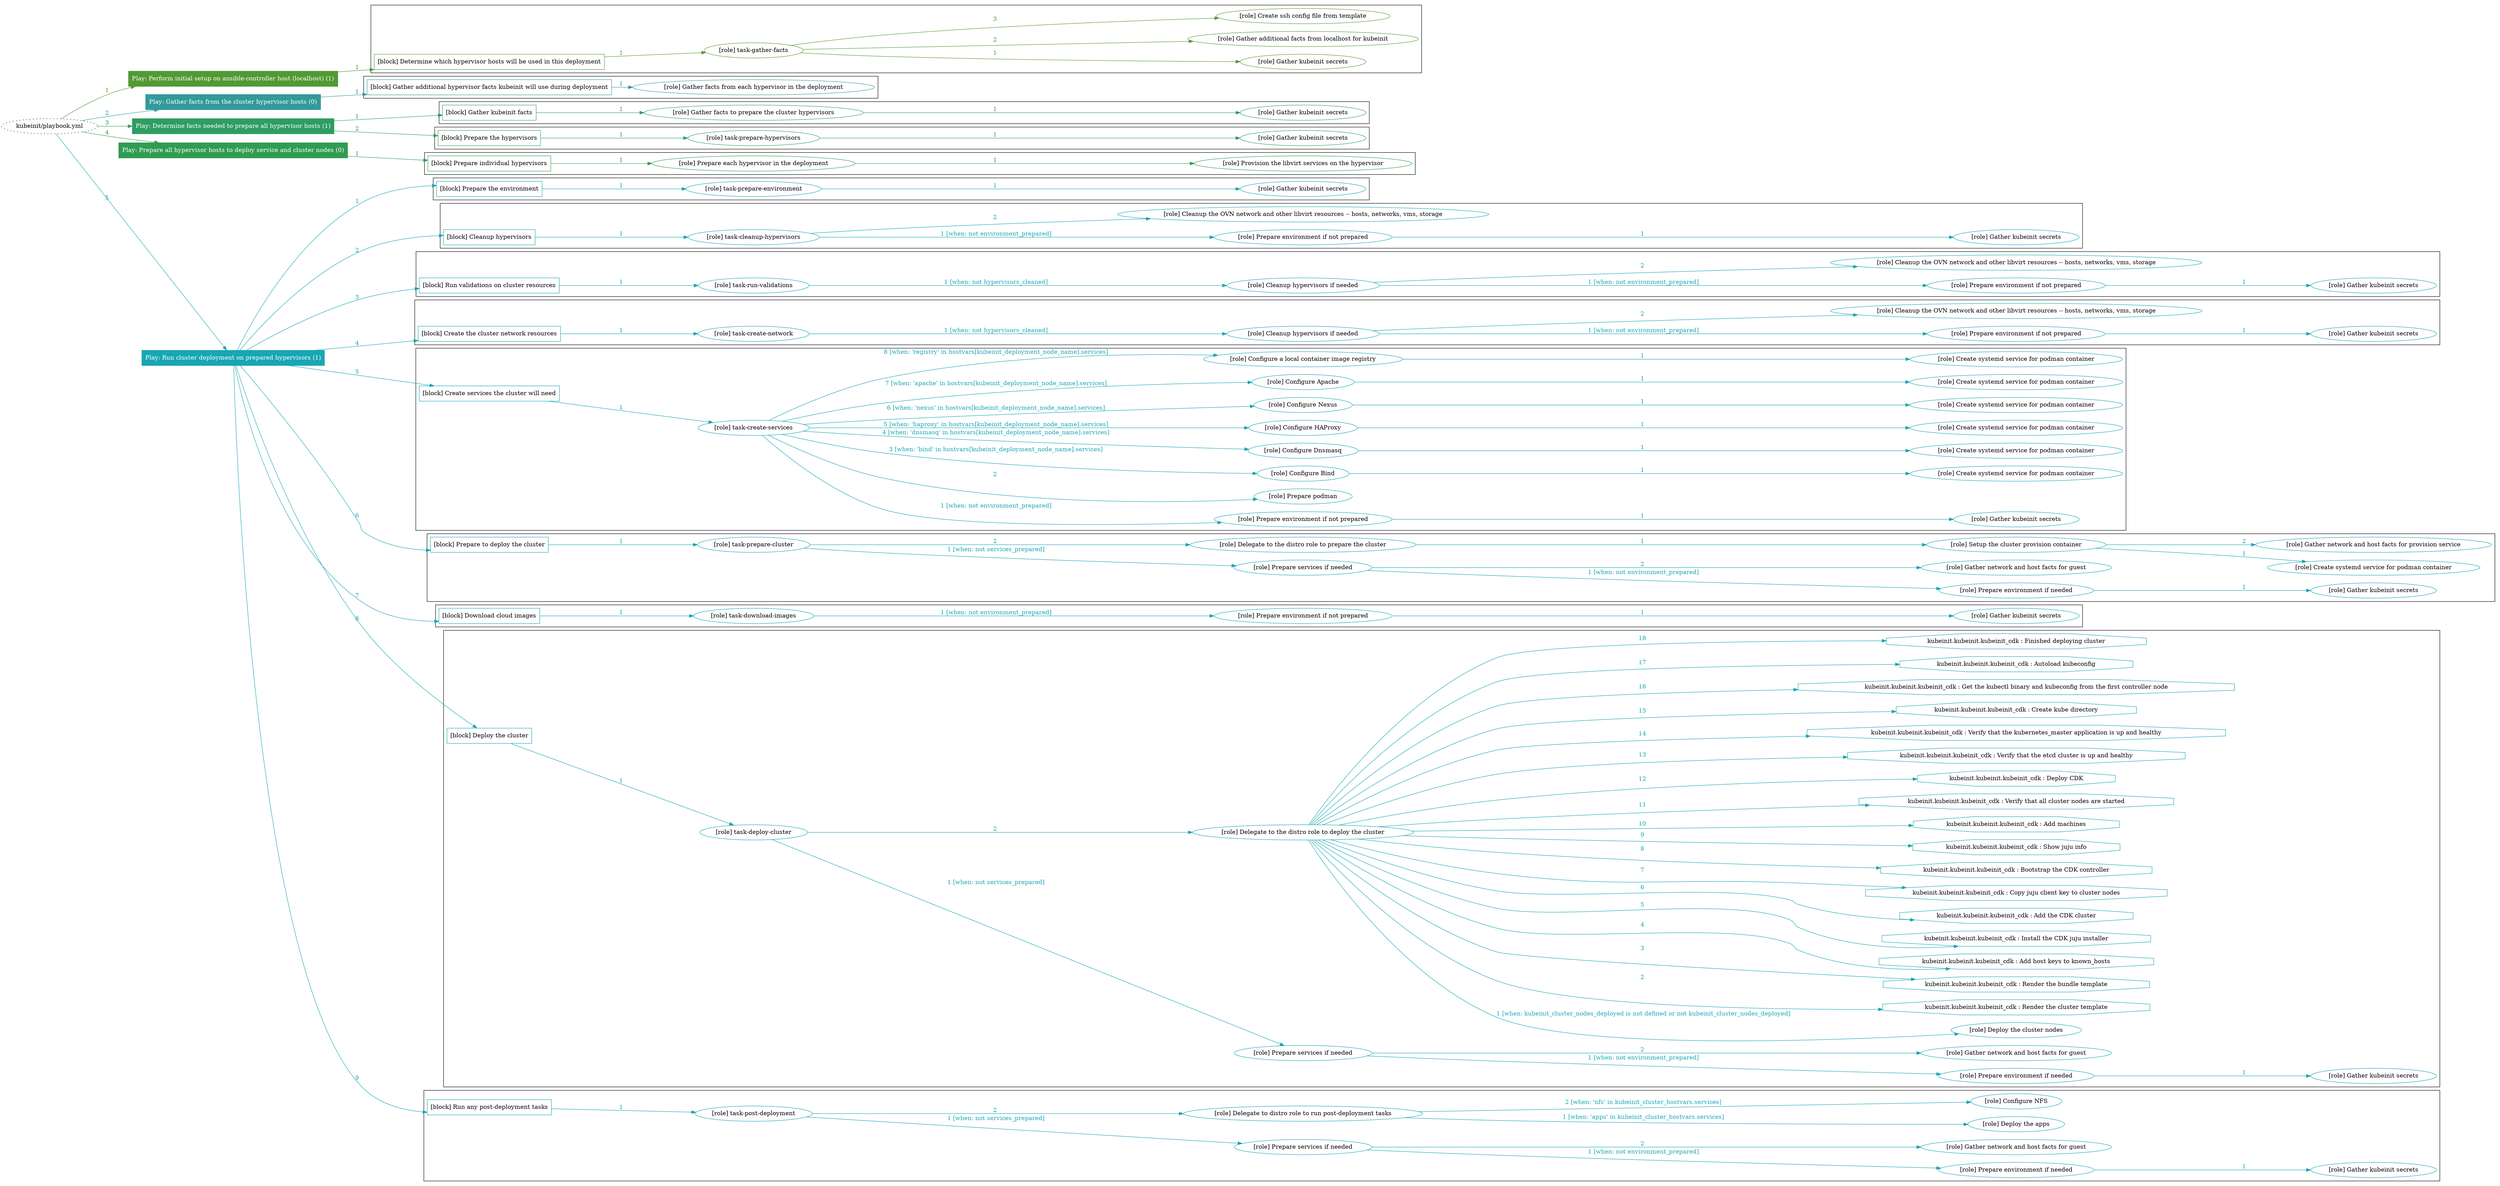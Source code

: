 digraph {
	graph [concentrate=true ordering=in rankdir=LR ratio=fill]
	edge [esep=5 sep=10]
	"kubeinit/playbook.yml" [URL="/home/runner/work/kubeinit/kubeinit/kubeinit/playbook.yml" id=playbook_69eaad32 style=dotted]
	"kubeinit/playbook.yml" -> play_c35897c6 [label="1 " color="#529933" fontcolor="#529933" id=edge_9d0dd7ba labeltooltip="1 " tooltip="1 "]
	subgraph "Play: Perform initial setup on ansible-controller host (localhost) (1)" {
		play_c35897c6 [label="Play: Perform initial setup on ansible-controller host (localhost) (1)" URL="/home/runner/work/kubeinit/kubeinit/kubeinit/playbook.yml" color="#529933" fontcolor="#ffffff" id=play_c35897c6 shape=box style=filled tooltip=localhost]
		play_c35897c6 -> block_ab6e4191 [label=1 color="#529933" fontcolor="#529933" id=edge_e5475ba6 labeltooltip=1 tooltip=1]
		subgraph cluster_block_ab6e4191 {
			block_ab6e4191 [label="[block] Determine which hypervisor hosts will be used in this deployment" URL="/home/runner/work/kubeinit/kubeinit/kubeinit/playbook.yml" color="#529933" id=block_ab6e4191 labeltooltip="Determine which hypervisor hosts will be used in this deployment" shape=box tooltip="Determine which hypervisor hosts will be used in this deployment"]
			block_ab6e4191 -> role_8f5fdcb6 [label="1 " color="#529933" fontcolor="#529933" id=edge_22faaae3 labeltooltip="1 " tooltip="1 "]
			subgraph "task-gather-facts" {
				role_8f5fdcb6 [label="[role] task-gather-facts" URL="/home/runner/work/kubeinit/kubeinit/kubeinit/playbook.yml" color="#529933" id=role_8f5fdcb6 tooltip="task-gather-facts"]
				role_8f5fdcb6 -> role_d6d07a34 [label="1 " color="#529933" fontcolor="#529933" id=edge_2dfb2183 labeltooltip="1 " tooltip="1 "]
				subgraph "Gather kubeinit secrets" {
					role_d6d07a34 [label="[role] Gather kubeinit secrets" URL="/home/runner/.ansible/collections/ansible_collections/kubeinit/kubeinit/roles/kubeinit_prepare/tasks/build_hypervisors_group.yml" color="#529933" id=role_d6d07a34 tooltip="Gather kubeinit secrets"]
				}
				role_8f5fdcb6 -> role_cac7bf74 [label="2 " color="#529933" fontcolor="#529933" id=edge_0faeb92f labeltooltip="2 " tooltip="2 "]
				subgraph "Gather additional facts from localhost for kubeinit" {
					role_cac7bf74 [label="[role] Gather additional facts from localhost for kubeinit" URL="/home/runner/.ansible/collections/ansible_collections/kubeinit/kubeinit/roles/kubeinit_prepare/tasks/build_hypervisors_group.yml" color="#529933" id=role_cac7bf74 tooltip="Gather additional facts from localhost for kubeinit"]
				}
				role_8f5fdcb6 -> role_bc47db5c [label="3 " color="#529933" fontcolor="#529933" id=edge_b5b5a6d5 labeltooltip="3 " tooltip="3 "]
				subgraph "Create ssh config file from template" {
					role_bc47db5c [label="[role] Create ssh config file from template" URL="/home/runner/.ansible/collections/ansible_collections/kubeinit/kubeinit/roles/kubeinit_prepare/tasks/build_hypervisors_group.yml" color="#529933" id=role_bc47db5c tooltip="Create ssh config file from template"]
				}
			}
		}
	}
	"kubeinit/playbook.yml" -> play_d8bf29c3 [label="2 " color="#339999" fontcolor="#339999" id=edge_d4449bba labeltooltip="2 " tooltip="2 "]
	subgraph "Play: Gather facts from the cluster hypervisor hosts (0)" {
		play_d8bf29c3 [label="Play: Gather facts from the cluster hypervisor hosts (0)" URL="/home/runner/work/kubeinit/kubeinit/kubeinit/playbook.yml" color="#339999" fontcolor="#ffffff" id=play_d8bf29c3 shape=box style=filled tooltip="Play: Gather facts from the cluster hypervisor hosts (0)"]
		play_d8bf29c3 -> block_fe6daf76 [label=1 color="#339999" fontcolor="#339999" id=edge_8477b1e1 labeltooltip=1 tooltip=1]
		subgraph cluster_block_fe6daf76 {
			block_fe6daf76 [label="[block] Gather additional hypervisor facts kubeinit will use during deployment" URL="/home/runner/work/kubeinit/kubeinit/kubeinit/playbook.yml" color="#339999" id=block_fe6daf76 labeltooltip="Gather additional hypervisor facts kubeinit will use during deployment" shape=box tooltip="Gather additional hypervisor facts kubeinit will use during deployment"]
			block_fe6daf76 -> role_10bcfc59 [label="1 " color="#339999" fontcolor="#339999" id=edge_0564f2d0 labeltooltip="1 " tooltip="1 "]
			subgraph "Gather facts from each hypervisor in the deployment" {
				role_10bcfc59 [label="[role] Gather facts from each hypervisor in the deployment" URL="/home/runner/work/kubeinit/kubeinit/kubeinit/playbook.yml" color="#339999" id=role_10bcfc59 tooltip="Gather facts from each hypervisor in the deployment"]
			}
		}
	}
	"kubeinit/playbook.yml" -> play_7358c6c4 [label="3 " color="#2f9d62" fontcolor="#2f9d62" id=edge_7d798de9 labeltooltip="3 " tooltip="3 "]
	subgraph "Play: Determine facts needed to prepare all hypervisor hosts (1)" {
		play_7358c6c4 [label="Play: Determine facts needed to prepare all hypervisor hosts (1)" URL="/home/runner/work/kubeinit/kubeinit/kubeinit/playbook.yml" color="#2f9d62" fontcolor="#ffffff" id=play_7358c6c4 shape=box style=filled tooltip=localhost]
		play_7358c6c4 -> block_72deae53 [label=1 color="#2f9d62" fontcolor="#2f9d62" id=edge_925fc649 labeltooltip=1 tooltip=1]
		subgraph cluster_block_72deae53 {
			block_72deae53 [label="[block] Gather kubeinit facts" URL="/home/runner/work/kubeinit/kubeinit/kubeinit/playbook.yml" color="#2f9d62" id=block_72deae53 labeltooltip="Gather kubeinit facts" shape=box tooltip="Gather kubeinit facts"]
			block_72deae53 -> role_b8104ae2 [label="1 " color="#2f9d62" fontcolor="#2f9d62" id=edge_6e0bd9da labeltooltip="1 " tooltip="1 "]
			subgraph "Gather facts to prepare the cluster hypervisors" {
				role_b8104ae2 [label="[role] Gather facts to prepare the cluster hypervisors" URL="/home/runner/work/kubeinit/kubeinit/kubeinit/playbook.yml" color="#2f9d62" id=role_b8104ae2 tooltip="Gather facts to prepare the cluster hypervisors"]
				role_b8104ae2 -> role_8f3a15f8 [label="1 " color="#2f9d62" fontcolor="#2f9d62" id=edge_7926c327 labeltooltip="1 " tooltip="1 "]
				subgraph "Gather kubeinit secrets" {
					role_8f3a15f8 [label="[role] Gather kubeinit secrets" URL="/home/runner/.ansible/collections/ansible_collections/kubeinit/kubeinit/roles/kubeinit_prepare/tasks/gather_kubeinit_facts.yml" color="#2f9d62" id=role_8f3a15f8 tooltip="Gather kubeinit secrets"]
				}
			}
		}
		play_7358c6c4 -> block_ec313672 [label=2 color="#2f9d62" fontcolor="#2f9d62" id=edge_d33b03f4 labeltooltip=2 tooltip=2]
		subgraph cluster_block_ec313672 {
			block_ec313672 [label="[block] Prepare the hypervisors" URL="/home/runner/work/kubeinit/kubeinit/kubeinit/playbook.yml" color="#2f9d62" id=block_ec313672 labeltooltip="Prepare the hypervisors" shape=box tooltip="Prepare the hypervisors"]
			block_ec313672 -> role_8ef3739f [label="1 " color="#2f9d62" fontcolor="#2f9d62" id=edge_8f5c39f1 labeltooltip="1 " tooltip="1 "]
			subgraph "task-prepare-hypervisors" {
				role_8ef3739f [label="[role] task-prepare-hypervisors" URL="/home/runner/work/kubeinit/kubeinit/kubeinit/playbook.yml" color="#2f9d62" id=role_8ef3739f tooltip="task-prepare-hypervisors"]
				role_8ef3739f -> role_3ca8f643 [label="1 " color="#2f9d62" fontcolor="#2f9d62" id=edge_3e9fa154 labeltooltip="1 " tooltip="1 "]
				subgraph "Gather kubeinit secrets" {
					role_3ca8f643 [label="[role] Gather kubeinit secrets" URL="/home/runner/.ansible/collections/ansible_collections/kubeinit/kubeinit/roles/kubeinit_prepare/tasks/gather_kubeinit_facts.yml" color="#2f9d62" id=role_3ca8f643 tooltip="Gather kubeinit secrets"]
				}
			}
		}
	}
	"kubeinit/playbook.yml" -> play_52fdd3e1 [label="4 " color="#309c52" fontcolor="#309c52" id=edge_31ed5e64 labeltooltip="4 " tooltip="4 "]
	subgraph "Play: Prepare all hypervisor hosts to deploy service and cluster nodes (0)" {
		play_52fdd3e1 [label="Play: Prepare all hypervisor hosts to deploy service and cluster nodes (0)" URL="/home/runner/work/kubeinit/kubeinit/kubeinit/playbook.yml" color="#309c52" fontcolor="#ffffff" id=play_52fdd3e1 shape=box style=filled tooltip="Play: Prepare all hypervisor hosts to deploy service and cluster nodes (0)"]
		play_52fdd3e1 -> block_d29b4355 [label=1 color="#309c52" fontcolor="#309c52" id=edge_fec2e2b3 labeltooltip=1 tooltip=1]
		subgraph cluster_block_d29b4355 {
			block_d29b4355 [label="[block] Prepare individual hypervisors" URL="/home/runner/work/kubeinit/kubeinit/kubeinit/playbook.yml" color="#309c52" id=block_d29b4355 labeltooltip="Prepare individual hypervisors" shape=box tooltip="Prepare individual hypervisors"]
			block_d29b4355 -> role_1d82f2cc [label="1 " color="#309c52" fontcolor="#309c52" id=edge_67115040 labeltooltip="1 " tooltip="1 "]
			subgraph "Prepare each hypervisor in the deployment" {
				role_1d82f2cc [label="[role] Prepare each hypervisor in the deployment" URL="/home/runner/work/kubeinit/kubeinit/kubeinit/playbook.yml" color="#309c52" id=role_1d82f2cc tooltip="Prepare each hypervisor in the deployment"]
				role_1d82f2cc -> role_29e8b693 [label="1 " color="#309c52" fontcolor="#309c52" id=edge_7e36aab1 labeltooltip="1 " tooltip="1 "]
				subgraph "Provision the libvirt services on the hypervisor" {
					role_29e8b693 [label="[role] Provision the libvirt services on the hypervisor" URL="/home/runner/.ansible/collections/ansible_collections/kubeinit/kubeinit/roles/kubeinit_prepare/tasks/prepare_hypervisor.yml" color="#309c52" id=role_29e8b693 tooltip="Provision the libvirt services on the hypervisor"]
				}
			}
		}
	}
	"kubeinit/playbook.yml" -> play_fa9993d3 [label="5 " color="#18a6b4" fontcolor="#18a6b4" id=edge_c891bf78 labeltooltip="5 " tooltip="5 "]
	subgraph "Play: Run cluster deployment on prepared hypervisors (1)" {
		play_fa9993d3 [label="Play: Run cluster deployment on prepared hypervisors (1)" URL="/home/runner/work/kubeinit/kubeinit/kubeinit/playbook.yml" color="#18a6b4" fontcolor="#ffffff" id=play_fa9993d3 shape=box style=filled tooltip=localhost]
		play_fa9993d3 -> block_0de2ca0b [label=1 color="#18a6b4" fontcolor="#18a6b4" id=edge_2e02ce43 labeltooltip=1 tooltip=1]
		subgraph cluster_block_0de2ca0b {
			block_0de2ca0b [label="[block] Prepare the environment" URL="/home/runner/work/kubeinit/kubeinit/kubeinit/playbook.yml" color="#18a6b4" id=block_0de2ca0b labeltooltip="Prepare the environment" shape=box tooltip="Prepare the environment"]
			block_0de2ca0b -> role_e55ab8c9 [label="1 " color="#18a6b4" fontcolor="#18a6b4" id=edge_a9d6b32d labeltooltip="1 " tooltip="1 "]
			subgraph "task-prepare-environment" {
				role_e55ab8c9 [label="[role] task-prepare-environment" URL="/home/runner/work/kubeinit/kubeinit/kubeinit/playbook.yml" color="#18a6b4" id=role_e55ab8c9 tooltip="task-prepare-environment"]
				role_e55ab8c9 -> role_2ffcf26c [label="1 " color="#18a6b4" fontcolor="#18a6b4" id=edge_c6be0dde labeltooltip="1 " tooltip="1 "]
				subgraph "Gather kubeinit secrets" {
					role_2ffcf26c [label="[role] Gather kubeinit secrets" URL="/home/runner/.ansible/collections/ansible_collections/kubeinit/kubeinit/roles/kubeinit_prepare/tasks/gather_kubeinit_facts.yml" color="#18a6b4" id=role_2ffcf26c tooltip="Gather kubeinit secrets"]
				}
			}
		}
		play_fa9993d3 -> block_b51b6110 [label=2 color="#18a6b4" fontcolor="#18a6b4" id=edge_278b60ab labeltooltip=2 tooltip=2]
		subgraph cluster_block_b51b6110 {
			block_b51b6110 [label="[block] Cleanup hypervisors" URL="/home/runner/work/kubeinit/kubeinit/kubeinit/playbook.yml" color="#18a6b4" id=block_b51b6110 labeltooltip="Cleanup hypervisors" shape=box tooltip="Cleanup hypervisors"]
			block_b51b6110 -> role_39d5d28e [label="1 " color="#18a6b4" fontcolor="#18a6b4" id=edge_85ef9e55 labeltooltip="1 " tooltip="1 "]
			subgraph "task-cleanup-hypervisors" {
				role_39d5d28e [label="[role] task-cleanup-hypervisors" URL="/home/runner/work/kubeinit/kubeinit/kubeinit/playbook.yml" color="#18a6b4" id=role_39d5d28e tooltip="task-cleanup-hypervisors"]
				role_39d5d28e -> role_071d2ca4 [label="1 [when: not environment_prepared]" color="#18a6b4" fontcolor="#18a6b4" id=edge_c74492f3 labeltooltip="1 [when: not environment_prepared]" tooltip="1 [when: not environment_prepared]"]
				subgraph "Prepare environment if not prepared" {
					role_071d2ca4 [label="[role] Prepare environment if not prepared" URL="/home/runner/.ansible/collections/ansible_collections/kubeinit/kubeinit/roles/kubeinit_prepare/tasks/cleanup_hypervisors.yml" color="#18a6b4" id=role_071d2ca4 tooltip="Prepare environment if not prepared"]
					role_071d2ca4 -> role_39fe77ff [label="1 " color="#18a6b4" fontcolor="#18a6b4" id=edge_a986d861 labeltooltip="1 " tooltip="1 "]
					subgraph "Gather kubeinit secrets" {
						role_39fe77ff [label="[role] Gather kubeinit secrets" URL="/home/runner/.ansible/collections/ansible_collections/kubeinit/kubeinit/roles/kubeinit_prepare/tasks/gather_kubeinit_facts.yml" color="#18a6b4" id=role_39fe77ff tooltip="Gather kubeinit secrets"]
					}
				}
				role_39d5d28e -> role_70d7ae9e [label="2 " color="#18a6b4" fontcolor="#18a6b4" id=edge_dc9ca78c labeltooltip="2 " tooltip="2 "]
				subgraph "Cleanup the OVN network and other libvirt resources -- hosts, networks, vms, storage" {
					role_70d7ae9e [label="[role] Cleanup the OVN network and other libvirt resources -- hosts, networks, vms, storage" URL="/home/runner/.ansible/collections/ansible_collections/kubeinit/kubeinit/roles/kubeinit_prepare/tasks/cleanup_hypervisors.yml" color="#18a6b4" id=role_70d7ae9e tooltip="Cleanup the OVN network and other libvirt resources -- hosts, networks, vms, storage"]
				}
			}
		}
		play_fa9993d3 -> block_0cf61b2e [label=3 color="#18a6b4" fontcolor="#18a6b4" id=edge_0c13ecf8 labeltooltip=3 tooltip=3]
		subgraph cluster_block_0cf61b2e {
			block_0cf61b2e [label="[block] Run validations on cluster resources" URL="/home/runner/work/kubeinit/kubeinit/kubeinit/playbook.yml" color="#18a6b4" id=block_0cf61b2e labeltooltip="Run validations on cluster resources" shape=box tooltip="Run validations on cluster resources"]
			block_0cf61b2e -> role_9fdcd4d7 [label="1 " color="#18a6b4" fontcolor="#18a6b4" id=edge_748e6c57 labeltooltip="1 " tooltip="1 "]
			subgraph "task-run-validations" {
				role_9fdcd4d7 [label="[role] task-run-validations" URL="/home/runner/work/kubeinit/kubeinit/kubeinit/playbook.yml" color="#18a6b4" id=role_9fdcd4d7 tooltip="task-run-validations"]
				role_9fdcd4d7 -> role_c4d21ecb [label="1 [when: not hypervisors_cleaned]" color="#18a6b4" fontcolor="#18a6b4" id=edge_bb7cc6f0 labeltooltip="1 [when: not hypervisors_cleaned]" tooltip="1 [when: not hypervisors_cleaned]"]
				subgraph "Cleanup hypervisors if needed" {
					role_c4d21ecb [label="[role] Cleanup hypervisors if needed" URL="/home/runner/.ansible/collections/ansible_collections/kubeinit/kubeinit/roles/kubeinit_validations/tasks/main.yml" color="#18a6b4" id=role_c4d21ecb tooltip="Cleanup hypervisors if needed"]
					role_c4d21ecb -> role_2258b8e6 [label="1 [when: not environment_prepared]" color="#18a6b4" fontcolor="#18a6b4" id=edge_339b0b70 labeltooltip="1 [when: not environment_prepared]" tooltip="1 [when: not environment_prepared]"]
					subgraph "Prepare environment if not prepared" {
						role_2258b8e6 [label="[role] Prepare environment if not prepared" URL="/home/runner/.ansible/collections/ansible_collections/kubeinit/kubeinit/roles/kubeinit_prepare/tasks/cleanup_hypervisors.yml" color="#18a6b4" id=role_2258b8e6 tooltip="Prepare environment if not prepared"]
						role_2258b8e6 -> role_55c8919e [label="1 " color="#18a6b4" fontcolor="#18a6b4" id=edge_baf66744 labeltooltip="1 " tooltip="1 "]
						subgraph "Gather kubeinit secrets" {
							role_55c8919e [label="[role] Gather kubeinit secrets" URL="/home/runner/.ansible/collections/ansible_collections/kubeinit/kubeinit/roles/kubeinit_prepare/tasks/gather_kubeinit_facts.yml" color="#18a6b4" id=role_55c8919e tooltip="Gather kubeinit secrets"]
						}
					}
					role_c4d21ecb -> role_4c65b220 [label="2 " color="#18a6b4" fontcolor="#18a6b4" id=edge_8eea42b9 labeltooltip="2 " tooltip="2 "]
					subgraph "Cleanup the OVN network and other libvirt resources -- hosts, networks, vms, storage" {
						role_4c65b220 [label="[role] Cleanup the OVN network and other libvirt resources -- hosts, networks, vms, storage" URL="/home/runner/.ansible/collections/ansible_collections/kubeinit/kubeinit/roles/kubeinit_prepare/tasks/cleanup_hypervisors.yml" color="#18a6b4" id=role_4c65b220 tooltip="Cleanup the OVN network and other libvirt resources -- hosts, networks, vms, storage"]
					}
				}
			}
		}
		play_fa9993d3 -> block_7d5bc8be [label=4 color="#18a6b4" fontcolor="#18a6b4" id=edge_0ae92d06 labeltooltip=4 tooltip=4]
		subgraph cluster_block_7d5bc8be {
			block_7d5bc8be [label="[block] Create the cluster network resources" URL="/home/runner/work/kubeinit/kubeinit/kubeinit/playbook.yml" color="#18a6b4" id=block_7d5bc8be labeltooltip="Create the cluster network resources" shape=box tooltip="Create the cluster network resources"]
			block_7d5bc8be -> role_22b85a2b [label="1 " color="#18a6b4" fontcolor="#18a6b4" id=edge_3136016e labeltooltip="1 " tooltip="1 "]
			subgraph "task-create-network" {
				role_22b85a2b [label="[role] task-create-network" URL="/home/runner/work/kubeinit/kubeinit/kubeinit/playbook.yml" color="#18a6b4" id=role_22b85a2b tooltip="task-create-network"]
				role_22b85a2b -> role_6efdd93e [label="1 [when: not hypervisors_cleaned]" color="#18a6b4" fontcolor="#18a6b4" id=edge_95ccecab labeltooltip="1 [when: not hypervisors_cleaned]" tooltip="1 [when: not hypervisors_cleaned]"]
				subgraph "Cleanup hypervisors if needed" {
					role_6efdd93e [label="[role] Cleanup hypervisors if needed" URL="/home/runner/.ansible/collections/ansible_collections/kubeinit/kubeinit/roles/kubeinit_libvirt/tasks/create_network.yml" color="#18a6b4" id=role_6efdd93e tooltip="Cleanup hypervisors if needed"]
					role_6efdd93e -> role_e2d44aac [label="1 [when: not environment_prepared]" color="#18a6b4" fontcolor="#18a6b4" id=edge_e5a86faf labeltooltip="1 [when: not environment_prepared]" tooltip="1 [when: not environment_prepared]"]
					subgraph "Prepare environment if not prepared" {
						role_e2d44aac [label="[role] Prepare environment if not prepared" URL="/home/runner/.ansible/collections/ansible_collections/kubeinit/kubeinit/roles/kubeinit_prepare/tasks/cleanup_hypervisors.yml" color="#18a6b4" id=role_e2d44aac tooltip="Prepare environment if not prepared"]
						role_e2d44aac -> role_af14b8da [label="1 " color="#18a6b4" fontcolor="#18a6b4" id=edge_788c328d labeltooltip="1 " tooltip="1 "]
						subgraph "Gather kubeinit secrets" {
							role_af14b8da [label="[role] Gather kubeinit secrets" URL="/home/runner/.ansible/collections/ansible_collections/kubeinit/kubeinit/roles/kubeinit_prepare/tasks/gather_kubeinit_facts.yml" color="#18a6b4" id=role_af14b8da tooltip="Gather kubeinit secrets"]
						}
					}
					role_6efdd93e -> role_bdac47d1 [label="2 " color="#18a6b4" fontcolor="#18a6b4" id=edge_f18aacdb labeltooltip="2 " tooltip="2 "]
					subgraph "Cleanup the OVN network and other libvirt resources -- hosts, networks, vms, storage" {
						role_bdac47d1 [label="[role] Cleanup the OVN network and other libvirt resources -- hosts, networks, vms, storage" URL="/home/runner/.ansible/collections/ansible_collections/kubeinit/kubeinit/roles/kubeinit_prepare/tasks/cleanup_hypervisors.yml" color="#18a6b4" id=role_bdac47d1 tooltip="Cleanup the OVN network and other libvirt resources -- hosts, networks, vms, storage"]
					}
				}
			}
		}
		play_fa9993d3 -> block_1459ba5f [label=5 color="#18a6b4" fontcolor="#18a6b4" id=edge_50049d17 labeltooltip=5 tooltip=5]
		subgraph cluster_block_1459ba5f {
			block_1459ba5f [label="[block] Create services the cluster will need" URL="/home/runner/work/kubeinit/kubeinit/kubeinit/playbook.yml" color="#18a6b4" id=block_1459ba5f labeltooltip="Create services the cluster will need" shape=box tooltip="Create services the cluster will need"]
			block_1459ba5f -> role_8945f8de [label="1 " color="#18a6b4" fontcolor="#18a6b4" id=edge_7d329a24 labeltooltip="1 " tooltip="1 "]
			subgraph "task-create-services" {
				role_8945f8de [label="[role] task-create-services" URL="/home/runner/work/kubeinit/kubeinit/kubeinit/playbook.yml" color="#18a6b4" id=role_8945f8de tooltip="task-create-services"]
				role_8945f8de -> role_1c723cd6 [label="1 [when: not environment_prepared]" color="#18a6b4" fontcolor="#18a6b4" id=edge_95a505a8 labeltooltip="1 [when: not environment_prepared]" tooltip="1 [when: not environment_prepared]"]
				subgraph "Prepare environment if not prepared" {
					role_1c723cd6 [label="[role] Prepare environment if not prepared" URL="/home/runner/.ansible/collections/ansible_collections/kubeinit/kubeinit/roles/kubeinit_services/tasks/main.yml" color="#18a6b4" id=role_1c723cd6 tooltip="Prepare environment if not prepared"]
					role_1c723cd6 -> role_56c0ea18 [label="1 " color="#18a6b4" fontcolor="#18a6b4" id=edge_03eff2b0 labeltooltip="1 " tooltip="1 "]
					subgraph "Gather kubeinit secrets" {
						role_56c0ea18 [label="[role] Gather kubeinit secrets" URL="/home/runner/.ansible/collections/ansible_collections/kubeinit/kubeinit/roles/kubeinit_prepare/tasks/gather_kubeinit_facts.yml" color="#18a6b4" id=role_56c0ea18 tooltip="Gather kubeinit secrets"]
					}
				}
				role_8945f8de -> role_85764ca0 [label="2 " color="#18a6b4" fontcolor="#18a6b4" id=edge_dfefd0fd labeltooltip="2 " tooltip="2 "]
				subgraph "Prepare podman" {
					role_85764ca0 [label="[role] Prepare podman" URL="/home/runner/.ansible/collections/ansible_collections/kubeinit/kubeinit/roles/kubeinit_services/tasks/00_create_service_pod.yml" color="#18a6b4" id=role_85764ca0 tooltip="Prepare podman"]
				}
				role_8945f8de -> role_b2957226 [label="3 [when: 'bind' in hostvars[kubeinit_deployment_node_name].services]" color="#18a6b4" fontcolor="#18a6b4" id=edge_5731bcad labeltooltip="3 [when: 'bind' in hostvars[kubeinit_deployment_node_name].services]" tooltip="3 [when: 'bind' in hostvars[kubeinit_deployment_node_name].services]"]
				subgraph "Configure Bind" {
					role_b2957226 [label="[role] Configure Bind" URL="/home/runner/.ansible/collections/ansible_collections/kubeinit/kubeinit/roles/kubeinit_services/tasks/start_services_containers.yml" color="#18a6b4" id=role_b2957226 tooltip="Configure Bind"]
					role_b2957226 -> role_16a12b31 [label="1 " color="#18a6b4" fontcolor="#18a6b4" id=edge_26deaaf9 labeltooltip="1 " tooltip="1 "]
					subgraph "Create systemd service for podman container" {
						role_16a12b31 [label="[role] Create systemd service for podman container" URL="/home/runner/.ansible/collections/ansible_collections/kubeinit/kubeinit/roles/kubeinit_bind/tasks/main.yml" color="#18a6b4" id=role_16a12b31 tooltip="Create systemd service for podman container"]
					}
				}
				role_8945f8de -> role_595df35e [label="4 [when: 'dnsmasq' in hostvars[kubeinit_deployment_node_name].services]" color="#18a6b4" fontcolor="#18a6b4" id=edge_3e71aa6c labeltooltip="4 [when: 'dnsmasq' in hostvars[kubeinit_deployment_node_name].services]" tooltip="4 [when: 'dnsmasq' in hostvars[kubeinit_deployment_node_name].services]"]
				subgraph "Configure Dnsmasq" {
					role_595df35e [label="[role] Configure Dnsmasq" URL="/home/runner/.ansible/collections/ansible_collections/kubeinit/kubeinit/roles/kubeinit_services/tasks/start_services_containers.yml" color="#18a6b4" id=role_595df35e tooltip="Configure Dnsmasq"]
					role_595df35e -> role_4aa925b0 [label="1 " color="#18a6b4" fontcolor="#18a6b4" id=edge_6085758b labeltooltip="1 " tooltip="1 "]
					subgraph "Create systemd service for podman container" {
						role_4aa925b0 [label="[role] Create systemd service for podman container" URL="/home/runner/.ansible/collections/ansible_collections/kubeinit/kubeinit/roles/kubeinit_dnsmasq/tasks/main.yml" color="#18a6b4" id=role_4aa925b0 tooltip="Create systemd service for podman container"]
					}
				}
				role_8945f8de -> role_dc045d85 [label="5 [when: 'haproxy' in hostvars[kubeinit_deployment_node_name].services]" color="#18a6b4" fontcolor="#18a6b4" id=edge_1990228e labeltooltip="5 [when: 'haproxy' in hostvars[kubeinit_deployment_node_name].services]" tooltip="5 [when: 'haproxy' in hostvars[kubeinit_deployment_node_name].services]"]
				subgraph "Configure HAProxy" {
					role_dc045d85 [label="[role] Configure HAProxy" URL="/home/runner/.ansible/collections/ansible_collections/kubeinit/kubeinit/roles/kubeinit_services/tasks/start_services_containers.yml" color="#18a6b4" id=role_dc045d85 tooltip="Configure HAProxy"]
					role_dc045d85 -> role_f921e491 [label="1 " color="#18a6b4" fontcolor="#18a6b4" id=edge_1957a47d labeltooltip="1 " tooltip="1 "]
					subgraph "Create systemd service for podman container" {
						role_f921e491 [label="[role] Create systemd service for podman container" URL="/home/runner/.ansible/collections/ansible_collections/kubeinit/kubeinit/roles/kubeinit_haproxy/tasks/main.yml" color="#18a6b4" id=role_f921e491 tooltip="Create systemd service for podman container"]
					}
				}
				role_8945f8de -> role_cefb47e8 [label="6 [when: 'nexus' in hostvars[kubeinit_deployment_node_name].services]" color="#18a6b4" fontcolor="#18a6b4" id=edge_c5fc0af0 labeltooltip="6 [when: 'nexus' in hostvars[kubeinit_deployment_node_name].services]" tooltip="6 [when: 'nexus' in hostvars[kubeinit_deployment_node_name].services]"]
				subgraph "Configure Nexus" {
					role_cefb47e8 [label="[role] Configure Nexus" URL="/home/runner/.ansible/collections/ansible_collections/kubeinit/kubeinit/roles/kubeinit_services/tasks/start_services_containers.yml" color="#18a6b4" id=role_cefb47e8 tooltip="Configure Nexus"]
					role_cefb47e8 -> role_b718ee1e [label="1 " color="#18a6b4" fontcolor="#18a6b4" id=edge_7120b167 labeltooltip="1 " tooltip="1 "]
					subgraph "Create systemd service for podman container" {
						role_b718ee1e [label="[role] Create systemd service for podman container" URL="/home/runner/.ansible/collections/ansible_collections/kubeinit/kubeinit/roles/kubeinit_nexus/tasks/main.yml" color="#18a6b4" id=role_b718ee1e tooltip="Create systemd service for podman container"]
					}
				}
				role_8945f8de -> role_b5831be0 [label="7 [when: 'apache' in hostvars[kubeinit_deployment_node_name].services]" color="#18a6b4" fontcolor="#18a6b4" id=edge_c1b420f5 labeltooltip="7 [when: 'apache' in hostvars[kubeinit_deployment_node_name].services]" tooltip="7 [when: 'apache' in hostvars[kubeinit_deployment_node_name].services]"]
				subgraph "Configure Apache" {
					role_b5831be0 [label="[role] Configure Apache" URL="/home/runner/.ansible/collections/ansible_collections/kubeinit/kubeinit/roles/kubeinit_services/tasks/start_services_containers.yml" color="#18a6b4" id=role_b5831be0 tooltip="Configure Apache"]
					role_b5831be0 -> role_1a62d6c3 [label="1 " color="#18a6b4" fontcolor="#18a6b4" id=edge_d8d9d8b9 labeltooltip="1 " tooltip="1 "]
					subgraph "Create systemd service for podman container" {
						role_1a62d6c3 [label="[role] Create systemd service for podman container" URL="/home/runner/.ansible/collections/ansible_collections/kubeinit/kubeinit/roles/kubeinit_apache/tasks/main.yml" color="#18a6b4" id=role_1a62d6c3 tooltip="Create systemd service for podman container"]
					}
				}
				role_8945f8de -> role_2e739f38 [label="8 [when: 'registry' in hostvars[kubeinit_deployment_node_name].services]" color="#18a6b4" fontcolor="#18a6b4" id=edge_43fe7e24 labeltooltip="8 [when: 'registry' in hostvars[kubeinit_deployment_node_name].services]" tooltip="8 [when: 'registry' in hostvars[kubeinit_deployment_node_name].services]"]
				subgraph "Configure a local container image registry" {
					role_2e739f38 [label="[role] Configure a local container image registry" URL="/home/runner/.ansible/collections/ansible_collections/kubeinit/kubeinit/roles/kubeinit_services/tasks/start_services_containers.yml" color="#18a6b4" id=role_2e739f38 tooltip="Configure a local container image registry"]
					role_2e739f38 -> role_f6ad934b [label="1 " color="#18a6b4" fontcolor="#18a6b4" id=edge_95e58d2b labeltooltip="1 " tooltip="1 "]
					subgraph "Create systemd service for podman container" {
						role_f6ad934b [label="[role] Create systemd service for podman container" URL="/home/runner/.ansible/collections/ansible_collections/kubeinit/kubeinit/roles/kubeinit_registry/tasks/main.yml" color="#18a6b4" id=role_f6ad934b tooltip="Create systemd service for podman container"]
					}
				}
			}
		}
		play_fa9993d3 -> block_3c2c3f09 [label=6 color="#18a6b4" fontcolor="#18a6b4" id=edge_cd6d2a27 labeltooltip=6 tooltip=6]
		subgraph cluster_block_3c2c3f09 {
			block_3c2c3f09 [label="[block] Prepare to deploy the cluster" URL="/home/runner/work/kubeinit/kubeinit/kubeinit/playbook.yml" color="#18a6b4" id=block_3c2c3f09 labeltooltip="Prepare to deploy the cluster" shape=box tooltip="Prepare to deploy the cluster"]
			block_3c2c3f09 -> role_6f6183fa [label="1 " color="#18a6b4" fontcolor="#18a6b4" id=edge_9ac39dc3 labeltooltip="1 " tooltip="1 "]
			subgraph "task-prepare-cluster" {
				role_6f6183fa [label="[role] task-prepare-cluster" URL="/home/runner/work/kubeinit/kubeinit/kubeinit/playbook.yml" color="#18a6b4" id=role_6f6183fa tooltip="task-prepare-cluster"]
				role_6f6183fa -> role_0eb65473 [label="1 [when: not services_prepared]" color="#18a6b4" fontcolor="#18a6b4" id=edge_2d9b252d labeltooltip="1 [when: not services_prepared]" tooltip="1 [when: not services_prepared]"]
				subgraph "Prepare services if needed" {
					role_0eb65473 [label="[role] Prepare services if needed" URL="/home/runner/.ansible/collections/ansible_collections/kubeinit/kubeinit/roles/kubeinit_prepare/tasks/prepare_cluster.yml" color="#18a6b4" id=role_0eb65473 tooltip="Prepare services if needed"]
					role_0eb65473 -> role_c5146744 [label="1 [when: not environment_prepared]" color="#18a6b4" fontcolor="#18a6b4" id=edge_988cb176 labeltooltip="1 [when: not environment_prepared]" tooltip="1 [when: not environment_prepared]"]
					subgraph "Prepare environment if needed" {
						role_c5146744 [label="[role] Prepare environment if needed" URL="/home/runner/.ansible/collections/ansible_collections/kubeinit/kubeinit/roles/kubeinit_services/tasks/prepare_services.yml" color="#18a6b4" id=role_c5146744 tooltip="Prepare environment if needed"]
						role_c5146744 -> role_99f3fbdf [label="1 " color="#18a6b4" fontcolor="#18a6b4" id=edge_45248455 labeltooltip="1 " tooltip="1 "]
						subgraph "Gather kubeinit secrets" {
							role_99f3fbdf [label="[role] Gather kubeinit secrets" URL="/home/runner/.ansible/collections/ansible_collections/kubeinit/kubeinit/roles/kubeinit_prepare/tasks/gather_kubeinit_facts.yml" color="#18a6b4" id=role_99f3fbdf tooltip="Gather kubeinit secrets"]
						}
					}
					role_0eb65473 -> role_53daedcb [label="2 " color="#18a6b4" fontcolor="#18a6b4" id=edge_dda9f017 labeltooltip="2 " tooltip="2 "]
					subgraph "Gather network and host facts for guest" {
						role_53daedcb [label="[role] Gather network and host facts for guest" URL="/home/runner/.ansible/collections/ansible_collections/kubeinit/kubeinit/roles/kubeinit_services/tasks/prepare_services.yml" color="#18a6b4" id=role_53daedcb tooltip="Gather network and host facts for guest"]
					}
				}
				role_6f6183fa -> role_dc452305 [label="2 " color="#18a6b4" fontcolor="#18a6b4" id=edge_dc4dee9d labeltooltip="2 " tooltip="2 "]
				subgraph "Delegate to the distro role to prepare the cluster" {
					role_dc452305 [label="[role] Delegate to the distro role to prepare the cluster" URL="/home/runner/.ansible/collections/ansible_collections/kubeinit/kubeinit/roles/kubeinit_prepare/tasks/prepare_cluster.yml" color="#18a6b4" id=role_dc452305 tooltip="Delegate to the distro role to prepare the cluster"]
					role_dc452305 -> role_7ade03ce [label="1 " color="#18a6b4" fontcolor="#18a6b4" id=edge_ceae27d3 labeltooltip="1 " tooltip="1 "]
					subgraph "Setup the cluster provision container" {
						role_7ade03ce [label="[role] Setup the cluster provision container" URL="/home/runner/.ansible/collections/ansible_collections/kubeinit/kubeinit/roles/kubeinit_cdk/tasks/prepare_cluster.yml" color="#18a6b4" id=role_7ade03ce tooltip="Setup the cluster provision container"]
						role_7ade03ce -> role_0d4bcdd1 [label="1 " color="#18a6b4" fontcolor="#18a6b4" id=edge_9682e2d1 labeltooltip="1 " tooltip="1 "]
						subgraph "Create systemd service for podman container" {
							role_0d4bcdd1 [label="[role] Create systemd service for podman container" URL="/home/runner/.ansible/collections/ansible_collections/kubeinit/kubeinit/roles/kubeinit_services/tasks/create_provision_container.yml" color="#18a6b4" id=role_0d4bcdd1 tooltip="Create systemd service for podman container"]
						}
						role_7ade03ce -> role_1fd3b9cd [label="2 " color="#18a6b4" fontcolor="#18a6b4" id=edge_343dda48 labeltooltip="2 " tooltip="2 "]
						subgraph "Gather network and host facts for provision service" {
							role_1fd3b9cd [label="[role] Gather network and host facts for provision service" URL="/home/runner/.ansible/collections/ansible_collections/kubeinit/kubeinit/roles/kubeinit_services/tasks/create_provision_container.yml" color="#18a6b4" id=role_1fd3b9cd tooltip="Gather network and host facts for provision service"]
						}
					}
				}
			}
		}
		play_fa9993d3 -> block_60af3c43 [label=7 color="#18a6b4" fontcolor="#18a6b4" id=edge_7a06813d labeltooltip=7 tooltip=7]
		subgraph cluster_block_60af3c43 {
			block_60af3c43 [label="[block] Download cloud images" URL="/home/runner/work/kubeinit/kubeinit/kubeinit/playbook.yml" color="#18a6b4" id=block_60af3c43 labeltooltip="Download cloud images" shape=box tooltip="Download cloud images"]
			block_60af3c43 -> role_e59feb6b [label="1 " color="#18a6b4" fontcolor="#18a6b4" id=edge_7c1feab3 labeltooltip="1 " tooltip="1 "]
			subgraph "task-download-images" {
				role_e59feb6b [label="[role] task-download-images" URL="/home/runner/work/kubeinit/kubeinit/kubeinit/playbook.yml" color="#18a6b4" id=role_e59feb6b tooltip="task-download-images"]
				role_e59feb6b -> role_969cc242 [label="1 [when: not environment_prepared]" color="#18a6b4" fontcolor="#18a6b4" id=edge_53dcae41 labeltooltip="1 [when: not environment_prepared]" tooltip="1 [when: not environment_prepared]"]
				subgraph "Prepare environment if not prepared" {
					role_969cc242 [label="[role] Prepare environment if not prepared" URL="/home/runner/.ansible/collections/ansible_collections/kubeinit/kubeinit/roles/kubeinit_libvirt/tasks/download_cloud_images.yml" color="#18a6b4" id=role_969cc242 tooltip="Prepare environment if not prepared"]
					role_969cc242 -> role_696e8b71 [label="1 " color="#18a6b4" fontcolor="#18a6b4" id=edge_685f33b8 labeltooltip="1 " tooltip="1 "]
					subgraph "Gather kubeinit secrets" {
						role_696e8b71 [label="[role] Gather kubeinit secrets" URL="/home/runner/.ansible/collections/ansible_collections/kubeinit/kubeinit/roles/kubeinit_prepare/tasks/gather_kubeinit_facts.yml" color="#18a6b4" id=role_696e8b71 tooltip="Gather kubeinit secrets"]
					}
				}
			}
		}
		play_fa9993d3 -> block_64a43a04 [label=8 color="#18a6b4" fontcolor="#18a6b4" id=edge_40c6a333 labeltooltip=8 tooltip=8]
		subgraph cluster_block_64a43a04 {
			block_64a43a04 [label="[block] Deploy the cluster" URL="/home/runner/work/kubeinit/kubeinit/kubeinit/playbook.yml" color="#18a6b4" id=block_64a43a04 labeltooltip="Deploy the cluster" shape=box tooltip="Deploy the cluster"]
			block_64a43a04 -> role_f2260675 [label="1 " color="#18a6b4" fontcolor="#18a6b4" id=edge_68719397 labeltooltip="1 " tooltip="1 "]
			subgraph "task-deploy-cluster" {
				role_f2260675 [label="[role] task-deploy-cluster" URL="/home/runner/work/kubeinit/kubeinit/kubeinit/playbook.yml" color="#18a6b4" id=role_f2260675 tooltip="task-deploy-cluster"]
				role_f2260675 -> role_5df338f9 [label="1 [when: not services_prepared]" color="#18a6b4" fontcolor="#18a6b4" id=edge_d824a137 labeltooltip="1 [when: not services_prepared]" tooltip="1 [when: not services_prepared]"]
				subgraph "Prepare services if needed" {
					role_5df338f9 [label="[role] Prepare services if needed" URL="/home/runner/.ansible/collections/ansible_collections/kubeinit/kubeinit/roles/kubeinit_prepare/tasks/deploy_cluster.yml" color="#18a6b4" id=role_5df338f9 tooltip="Prepare services if needed"]
					role_5df338f9 -> role_527f18ac [label="1 [when: not environment_prepared]" color="#18a6b4" fontcolor="#18a6b4" id=edge_5d631004 labeltooltip="1 [when: not environment_prepared]" tooltip="1 [when: not environment_prepared]"]
					subgraph "Prepare environment if needed" {
						role_527f18ac [label="[role] Prepare environment if needed" URL="/home/runner/.ansible/collections/ansible_collections/kubeinit/kubeinit/roles/kubeinit_services/tasks/prepare_services.yml" color="#18a6b4" id=role_527f18ac tooltip="Prepare environment if needed"]
						role_527f18ac -> role_55a852bf [label="1 " color="#18a6b4" fontcolor="#18a6b4" id=edge_a2e18997 labeltooltip="1 " tooltip="1 "]
						subgraph "Gather kubeinit secrets" {
							role_55a852bf [label="[role] Gather kubeinit secrets" URL="/home/runner/.ansible/collections/ansible_collections/kubeinit/kubeinit/roles/kubeinit_prepare/tasks/gather_kubeinit_facts.yml" color="#18a6b4" id=role_55a852bf tooltip="Gather kubeinit secrets"]
						}
					}
					role_5df338f9 -> role_8f5cc728 [label="2 " color="#18a6b4" fontcolor="#18a6b4" id=edge_12988035 labeltooltip="2 " tooltip="2 "]
					subgraph "Gather network and host facts for guest" {
						role_8f5cc728 [label="[role] Gather network and host facts for guest" URL="/home/runner/.ansible/collections/ansible_collections/kubeinit/kubeinit/roles/kubeinit_services/tasks/prepare_services.yml" color="#18a6b4" id=role_8f5cc728 tooltip="Gather network and host facts for guest"]
					}
				}
				role_f2260675 -> role_2ba8e26c [label="2 " color="#18a6b4" fontcolor="#18a6b4" id=edge_b7dbdb06 labeltooltip="2 " tooltip="2 "]
				subgraph "Delegate to the distro role to deploy the cluster" {
					role_2ba8e26c [label="[role] Delegate to the distro role to deploy the cluster" URL="/home/runner/.ansible/collections/ansible_collections/kubeinit/kubeinit/roles/kubeinit_prepare/tasks/deploy_cluster.yml" color="#18a6b4" id=role_2ba8e26c tooltip="Delegate to the distro role to deploy the cluster"]
					role_2ba8e26c -> role_753765d7 [label="1 [when: kubeinit_cluster_nodes_deployed is not defined or not kubeinit_cluster_nodes_deployed]" color="#18a6b4" fontcolor="#18a6b4" id=edge_0bb12bd8 labeltooltip="1 [when: kubeinit_cluster_nodes_deployed is not defined or not kubeinit_cluster_nodes_deployed]" tooltip="1 [when: kubeinit_cluster_nodes_deployed is not defined or not kubeinit_cluster_nodes_deployed]"]
					subgraph "Deploy the cluster nodes" {
						role_753765d7 [label="[role] Deploy the cluster nodes" URL="/home/runner/.ansible/collections/ansible_collections/kubeinit/kubeinit/roles/kubeinit_cdk/tasks/main.yml" color="#18a6b4" id=role_753765d7 tooltip="Deploy the cluster nodes"]
					}
					task_77358d27 [label="kubeinit.kubeinit.kubeinit_cdk : Render the cluster template" URL="/home/runner/.ansible/collections/ansible_collections/kubeinit/kubeinit/roles/kubeinit_cdk/tasks/main.yml" color="#18a6b4" id=task_77358d27 shape=octagon tooltip="kubeinit.kubeinit.kubeinit_cdk : Render the cluster template"]
					role_2ba8e26c -> task_77358d27 [label="2 " color="#18a6b4" fontcolor="#18a6b4" id=edge_466a2bf8 labeltooltip="2 " tooltip="2 "]
					task_923b62d3 [label="kubeinit.kubeinit.kubeinit_cdk : Render the bundle template" URL="/home/runner/.ansible/collections/ansible_collections/kubeinit/kubeinit/roles/kubeinit_cdk/tasks/main.yml" color="#18a6b4" id=task_923b62d3 shape=octagon tooltip="kubeinit.kubeinit.kubeinit_cdk : Render the bundle template"]
					role_2ba8e26c -> task_923b62d3 [label="3 " color="#18a6b4" fontcolor="#18a6b4" id=edge_bbf4ef8e labeltooltip="3 " tooltip="3 "]
					task_d0a717ca [label="kubeinit.kubeinit.kubeinit_cdk : Add host keys to known_hosts" URL="/home/runner/.ansible/collections/ansible_collections/kubeinit/kubeinit/roles/kubeinit_cdk/tasks/main.yml" color="#18a6b4" id=task_d0a717ca shape=octagon tooltip="kubeinit.kubeinit.kubeinit_cdk : Add host keys to known_hosts"]
					role_2ba8e26c -> task_d0a717ca [label="4 " color="#18a6b4" fontcolor="#18a6b4" id=edge_e34d3b53 labeltooltip="4 " tooltip="4 "]
					task_a87bd107 [label="kubeinit.kubeinit.kubeinit_cdk : Install the CDK juju installer" URL="/home/runner/.ansible/collections/ansible_collections/kubeinit/kubeinit/roles/kubeinit_cdk/tasks/main.yml" color="#18a6b4" id=task_a87bd107 shape=octagon tooltip="kubeinit.kubeinit.kubeinit_cdk : Install the CDK juju installer"]
					role_2ba8e26c -> task_a87bd107 [label="5 " color="#18a6b4" fontcolor="#18a6b4" id=edge_b49d053c labeltooltip="5 " tooltip="5 "]
					task_2c37f9c3 [label="kubeinit.kubeinit.kubeinit_cdk : Add the CDK cluster" URL="/home/runner/.ansible/collections/ansible_collections/kubeinit/kubeinit/roles/kubeinit_cdk/tasks/main.yml" color="#18a6b4" id=task_2c37f9c3 shape=octagon tooltip="kubeinit.kubeinit.kubeinit_cdk : Add the CDK cluster"]
					role_2ba8e26c -> task_2c37f9c3 [label="6 " color="#18a6b4" fontcolor="#18a6b4" id=edge_2ad7f0a3 labeltooltip="6 " tooltip="6 "]
					task_77bfe9b4 [label="kubeinit.kubeinit.kubeinit_cdk : Copy juju client key to cluster nodes" URL="/home/runner/.ansible/collections/ansible_collections/kubeinit/kubeinit/roles/kubeinit_cdk/tasks/main.yml" color="#18a6b4" id=task_77bfe9b4 shape=octagon tooltip="kubeinit.kubeinit.kubeinit_cdk : Copy juju client key to cluster nodes"]
					role_2ba8e26c -> task_77bfe9b4 [label="7 " color="#18a6b4" fontcolor="#18a6b4" id=edge_1ed956d0 labeltooltip="7 " tooltip="7 "]
					task_16f5910c [label="kubeinit.kubeinit.kubeinit_cdk : Bootstrap the CDK controller" URL="/home/runner/.ansible/collections/ansible_collections/kubeinit/kubeinit/roles/kubeinit_cdk/tasks/main.yml" color="#18a6b4" id=task_16f5910c shape=octagon tooltip="kubeinit.kubeinit.kubeinit_cdk : Bootstrap the CDK controller"]
					role_2ba8e26c -> task_16f5910c [label="8 " color="#18a6b4" fontcolor="#18a6b4" id=edge_79694a6c labeltooltip="8 " tooltip="8 "]
					task_470de8d8 [label="kubeinit.kubeinit.kubeinit_cdk : Show juju info" URL="/home/runner/.ansible/collections/ansible_collections/kubeinit/kubeinit/roles/kubeinit_cdk/tasks/main.yml" color="#18a6b4" id=task_470de8d8 shape=octagon tooltip="kubeinit.kubeinit.kubeinit_cdk : Show juju info"]
					role_2ba8e26c -> task_470de8d8 [label="9 " color="#18a6b4" fontcolor="#18a6b4" id=edge_c785f24c labeltooltip="9 " tooltip="9 "]
					task_eb6ba557 [label="kubeinit.kubeinit.kubeinit_cdk : Add machines" URL="/home/runner/.ansible/collections/ansible_collections/kubeinit/kubeinit/roles/kubeinit_cdk/tasks/main.yml" color="#18a6b4" id=task_eb6ba557 shape=octagon tooltip="kubeinit.kubeinit.kubeinit_cdk : Add machines"]
					role_2ba8e26c -> task_eb6ba557 [label="10 " color="#18a6b4" fontcolor="#18a6b4" id=edge_8a8dd44d labeltooltip="10 " tooltip="10 "]
					task_0345ded1 [label="kubeinit.kubeinit.kubeinit_cdk : Verify that all cluster nodes are started" URL="/home/runner/.ansible/collections/ansible_collections/kubeinit/kubeinit/roles/kubeinit_cdk/tasks/main.yml" color="#18a6b4" id=task_0345ded1 shape=octagon tooltip="kubeinit.kubeinit.kubeinit_cdk : Verify that all cluster nodes are started"]
					role_2ba8e26c -> task_0345ded1 [label="11 " color="#18a6b4" fontcolor="#18a6b4" id=edge_90c6bbe8 labeltooltip="11 " tooltip="11 "]
					task_f551422c [label="kubeinit.kubeinit.kubeinit_cdk : Deploy CDK" URL="/home/runner/.ansible/collections/ansible_collections/kubeinit/kubeinit/roles/kubeinit_cdk/tasks/main.yml" color="#18a6b4" id=task_f551422c shape=octagon tooltip="kubeinit.kubeinit.kubeinit_cdk : Deploy CDK"]
					role_2ba8e26c -> task_f551422c [label="12 " color="#18a6b4" fontcolor="#18a6b4" id=edge_1fb96c5a labeltooltip="12 " tooltip="12 "]
					task_a5cabfeb [label="kubeinit.kubeinit.kubeinit_cdk : Verify that the etcd cluster is up and healthy" URL="/home/runner/.ansible/collections/ansible_collections/kubeinit/kubeinit/roles/kubeinit_cdk/tasks/main.yml" color="#18a6b4" id=task_a5cabfeb shape=octagon tooltip="kubeinit.kubeinit.kubeinit_cdk : Verify that the etcd cluster is up and healthy"]
					role_2ba8e26c -> task_a5cabfeb [label="13 " color="#18a6b4" fontcolor="#18a6b4" id=edge_6be50e54 labeltooltip="13 " tooltip="13 "]
					task_52a25265 [label="kubeinit.kubeinit.kubeinit_cdk : Verify that the kubernetes_master application is up and healthy" URL="/home/runner/.ansible/collections/ansible_collections/kubeinit/kubeinit/roles/kubeinit_cdk/tasks/main.yml" color="#18a6b4" id=task_52a25265 shape=octagon tooltip="kubeinit.kubeinit.kubeinit_cdk : Verify that the kubernetes_master application is up and healthy"]
					role_2ba8e26c -> task_52a25265 [label="14 " color="#18a6b4" fontcolor="#18a6b4" id=edge_1d90f96b labeltooltip="14 " tooltip="14 "]
					task_82fe18ec [label="kubeinit.kubeinit.kubeinit_cdk : Create kube directory" URL="/home/runner/.ansible/collections/ansible_collections/kubeinit/kubeinit/roles/kubeinit_cdk/tasks/main.yml" color="#18a6b4" id=task_82fe18ec shape=octagon tooltip="kubeinit.kubeinit.kubeinit_cdk : Create kube directory"]
					role_2ba8e26c -> task_82fe18ec [label="15 " color="#18a6b4" fontcolor="#18a6b4" id=edge_11eee877 labeltooltip="15 " tooltip="15 "]
					task_4de36bba [label="kubeinit.kubeinit.kubeinit_cdk : Get the kubectl binary and kubeconfig from the first controller node" URL="/home/runner/.ansible/collections/ansible_collections/kubeinit/kubeinit/roles/kubeinit_cdk/tasks/main.yml" color="#18a6b4" id=task_4de36bba shape=octagon tooltip="kubeinit.kubeinit.kubeinit_cdk : Get the kubectl binary and kubeconfig from the first controller node"]
					role_2ba8e26c -> task_4de36bba [label="16 " color="#18a6b4" fontcolor="#18a6b4" id=edge_e1f0e215 labeltooltip="16 " tooltip="16 "]
					task_8ea78ded [label="kubeinit.kubeinit.kubeinit_cdk : Autoload kubeconfig" URL="/home/runner/.ansible/collections/ansible_collections/kubeinit/kubeinit/roles/kubeinit_cdk/tasks/main.yml" color="#18a6b4" id=task_8ea78ded shape=octagon tooltip="kubeinit.kubeinit.kubeinit_cdk : Autoload kubeconfig"]
					role_2ba8e26c -> task_8ea78ded [label="17 " color="#18a6b4" fontcolor="#18a6b4" id=edge_d635a81f labeltooltip="17 " tooltip="17 "]
					task_f996ba43 [label="kubeinit.kubeinit.kubeinit_cdk : Finished deploying cluster" URL="/home/runner/.ansible/collections/ansible_collections/kubeinit/kubeinit/roles/kubeinit_cdk/tasks/main.yml" color="#18a6b4" id=task_f996ba43 shape=octagon tooltip="kubeinit.kubeinit.kubeinit_cdk : Finished deploying cluster"]
					role_2ba8e26c -> task_f996ba43 [label="18 " color="#18a6b4" fontcolor="#18a6b4" id=edge_fed9b371 labeltooltip="18 " tooltip="18 "]
				}
			}
		}
		play_fa9993d3 -> block_26e1d4e3 [label=9 color="#18a6b4" fontcolor="#18a6b4" id=edge_08530908 labeltooltip=9 tooltip=9]
		subgraph cluster_block_26e1d4e3 {
			block_26e1d4e3 [label="[block] Run any post-deployment tasks" URL="/home/runner/work/kubeinit/kubeinit/kubeinit/playbook.yml" color="#18a6b4" id=block_26e1d4e3 labeltooltip="Run any post-deployment tasks" shape=box tooltip="Run any post-deployment tasks"]
			block_26e1d4e3 -> role_1ad306d7 [label="1 " color="#18a6b4" fontcolor="#18a6b4" id=edge_0cc94c9b labeltooltip="1 " tooltip="1 "]
			subgraph "task-post-deployment" {
				role_1ad306d7 [label="[role] task-post-deployment" URL="/home/runner/work/kubeinit/kubeinit/kubeinit/playbook.yml" color="#18a6b4" id=role_1ad306d7 tooltip="task-post-deployment"]
				role_1ad306d7 -> role_6591ee8e [label="1 [when: not services_prepared]" color="#18a6b4" fontcolor="#18a6b4" id=edge_dcc3086b labeltooltip="1 [when: not services_prepared]" tooltip="1 [when: not services_prepared]"]
				subgraph "Prepare services if needed" {
					role_6591ee8e [label="[role] Prepare services if needed" URL="/home/runner/.ansible/collections/ansible_collections/kubeinit/kubeinit/roles/kubeinit_prepare/tasks/post_deployment.yml" color="#18a6b4" id=role_6591ee8e tooltip="Prepare services if needed"]
					role_6591ee8e -> role_118248e4 [label="1 [when: not environment_prepared]" color="#18a6b4" fontcolor="#18a6b4" id=edge_e9e6d0bd labeltooltip="1 [when: not environment_prepared]" tooltip="1 [when: not environment_prepared]"]
					subgraph "Prepare environment if needed" {
						role_118248e4 [label="[role] Prepare environment if needed" URL="/home/runner/.ansible/collections/ansible_collections/kubeinit/kubeinit/roles/kubeinit_services/tasks/prepare_services.yml" color="#18a6b4" id=role_118248e4 tooltip="Prepare environment if needed"]
						role_118248e4 -> role_859d18e8 [label="1 " color="#18a6b4" fontcolor="#18a6b4" id=edge_734a29d4 labeltooltip="1 " tooltip="1 "]
						subgraph "Gather kubeinit secrets" {
							role_859d18e8 [label="[role] Gather kubeinit secrets" URL="/home/runner/.ansible/collections/ansible_collections/kubeinit/kubeinit/roles/kubeinit_prepare/tasks/gather_kubeinit_facts.yml" color="#18a6b4" id=role_859d18e8 tooltip="Gather kubeinit secrets"]
						}
					}
					role_6591ee8e -> role_1e00ac6f [label="2 " color="#18a6b4" fontcolor="#18a6b4" id=edge_0d6a2746 labeltooltip="2 " tooltip="2 "]
					subgraph "Gather network and host facts for guest" {
						role_1e00ac6f [label="[role] Gather network and host facts for guest" URL="/home/runner/.ansible/collections/ansible_collections/kubeinit/kubeinit/roles/kubeinit_services/tasks/prepare_services.yml" color="#18a6b4" id=role_1e00ac6f tooltip="Gather network and host facts for guest"]
					}
				}
				role_1ad306d7 -> role_0e0ea1a7 [label="2 " color="#18a6b4" fontcolor="#18a6b4" id=edge_f5ec27ac labeltooltip="2 " tooltip="2 "]
				subgraph "Delegate to distro role to run post-deployment tasks" {
					role_0e0ea1a7 [label="[role] Delegate to distro role to run post-deployment tasks" URL="/home/runner/.ansible/collections/ansible_collections/kubeinit/kubeinit/roles/kubeinit_prepare/tasks/post_deployment.yml" color="#18a6b4" id=role_0e0ea1a7 tooltip="Delegate to distro role to run post-deployment tasks"]
					role_0e0ea1a7 -> role_c9a7c3e6 [label="1 [when: 'apps' in kubeinit_cluster_hostvars.services]" color="#18a6b4" fontcolor="#18a6b4" id=edge_308f60cd labeltooltip="1 [when: 'apps' in kubeinit_cluster_hostvars.services]" tooltip="1 [when: 'apps' in kubeinit_cluster_hostvars.services]"]
					subgraph "Deploy the apps" {
						role_c9a7c3e6 [label="[role] Deploy the apps" URL="/home/runner/.ansible/collections/ansible_collections/kubeinit/kubeinit/roles/kubeinit_cdk/tasks/post_deployment_tasks.yml" color="#18a6b4" id=role_c9a7c3e6 tooltip="Deploy the apps"]
					}
					role_0e0ea1a7 -> role_e703aae1 [label="2 [when: 'nfs' in kubeinit_cluster_hostvars.services]" color="#18a6b4" fontcolor="#18a6b4" id=edge_632b8933 labeltooltip="2 [when: 'nfs' in kubeinit_cluster_hostvars.services]" tooltip="2 [when: 'nfs' in kubeinit_cluster_hostvars.services]"]
					subgraph "Configure NFS" {
						role_e703aae1 [label="[role] Configure NFS" URL="/home/runner/.ansible/collections/ansible_collections/kubeinit/kubeinit/roles/kubeinit_cdk/tasks/post_deployment_tasks.yml" color="#18a6b4" id=role_e703aae1 tooltip="Configure NFS"]
					}
				}
			}
		}
	}
}
